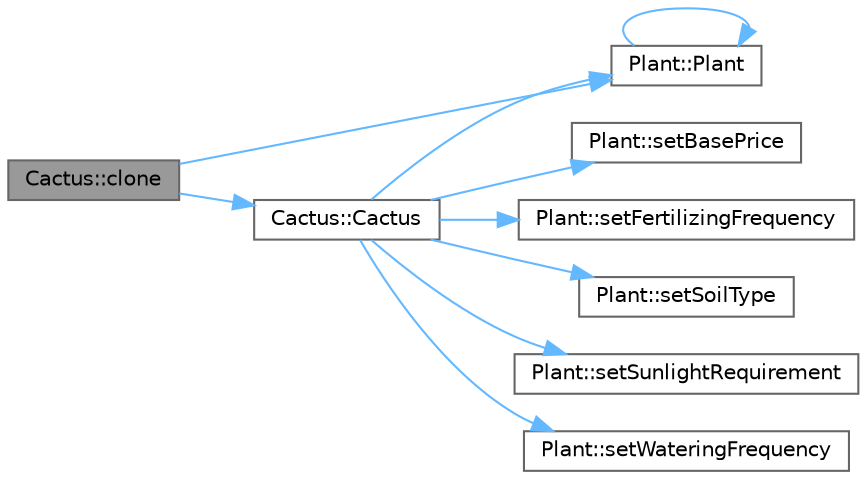 digraph "Cactus::clone"
{
 // INTERACTIVE_SVG=YES
 // LATEX_PDF_SIZE
  bgcolor="transparent";
  edge [fontname=Helvetica,fontsize=10,labelfontname=Helvetica,labelfontsize=10];
  node [fontname=Helvetica,fontsize=10,shape=box,height=0.2,width=0.4];
  rankdir="LR";
  Node1 [id="Node000001",label="Cactus::clone",height=0.2,width=0.4,color="gray40", fillcolor="grey60", style="filled", fontcolor="black",tooltip="Clone method for Prototype pattern."];
  Node1 -> Node2 [id="edge1_Node000001_Node000002",color="steelblue1",style="solid",tooltip=" "];
  Node2 [id="Node000002",label="Cactus::Cactus",height=0.2,width=0.4,color="grey40", fillcolor="white", style="filled",URL="$class_cactus.html#a7af2b09f8e3efd82ee3d5dc1b5ad24d7",tooltip="Default constructor."];
  Node2 -> Node3 [id="edge2_Node000002_Node000003",color="steelblue1",style="solid",tooltip=" "];
  Node3 [id="Node000003",label="Plant::Plant",height=0.2,width=0.4,color="grey40", fillcolor="white", style="filled",URL="$class_plant.html#a0555b5ed34bc84fb6734d5bfd7723634",tooltip="Protected constructor for derived classes."];
  Node3 -> Node3 [id="edge3_Node000003_Node000003",color="steelblue1",style="solid",tooltip=" "];
  Node2 -> Node4 [id="edge4_Node000002_Node000004",color="steelblue1",style="solid",tooltip=" "];
  Node4 [id="Node000004",label="Plant::setBasePrice",height=0.2,width=0.4,color="grey40", fillcolor="white", style="filled",URL="$class_plant.html#a6bb3c3f21ee02bd567c681a1c83790cf",tooltip=" "];
  Node2 -> Node5 [id="edge5_Node000002_Node000005",color="steelblue1",style="solid",tooltip=" "];
  Node5 [id="Node000005",label="Plant::setFertilizingFrequency",height=0.2,width=0.4,color="grey40", fillcolor="white", style="filled",URL="$class_plant.html#a90153249d119635f7fdaf6c36501feac",tooltip=" "];
  Node2 -> Node6 [id="edge6_Node000002_Node000006",color="steelblue1",style="solid",tooltip=" "];
  Node6 [id="Node000006",label="Plant::setSoilType",height=0.2,width=0.4,color="grey40", fillcolor="white", style="filled",URL="$class_plant.html#ad737d24b65acfc35acbd5dcf46ea1894",tooltip=" "];
  Node2 -> Node7 [id="edge7_Node000002_Node000007",color="steelblue1",style="solid",tooltip=" "];
  Node7 [id="Node000007",label="Plant::setSunlightRequirement",height=0.2,width=0.4,color="grey40", fillcolor="white", style="filled",URL="$class_plant.html#a60f0d276cc3a75298e4e3fd31d84e14e",tooltip=" "];
  Node2 -> Node8 [id="edge8_Node000002_Node000008",color="steelblue1",style="solid",tooltip=" "];
  Node8 [id="Node000008",label="Plant::setWateringFrequency",height=0.2,width=0.4,color="grey40", fillcolor="white", style="filled",URL="$class_plant.html#a611a3a3582fbf9d23727239fc399d11c",tooltip=" "];
  Node1 -> Node3 [id="edge9_Node000001_Node000003",color="steelblue1",style="solid",tooltip=" "];
}
